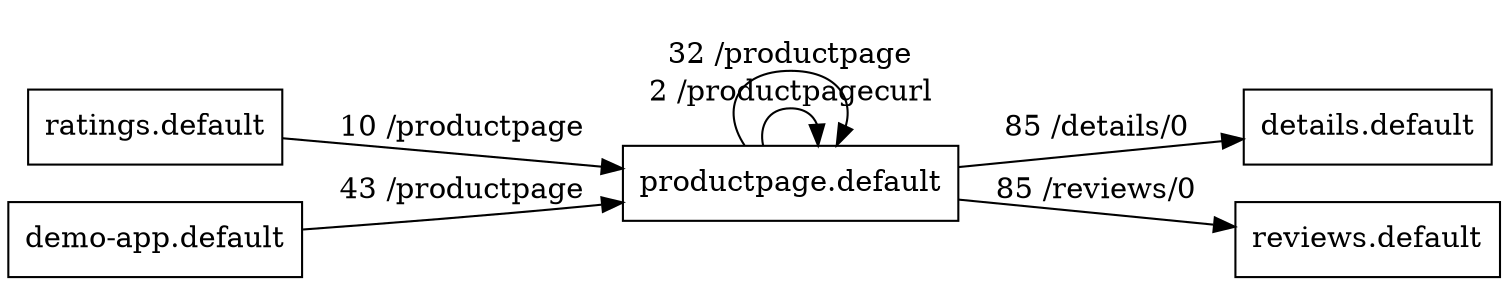 digraph cil_rad {
rankdir = LR;
node [shape=box];
"ratings.default"  -> "productpage.default" [ label = "10 /productpage" ];
"productpage.default"  -> "details.default" [ label = "85 /details/0" ];
"productpage.default"  -> "reviews.default" [ label = "85 /reviews/0" ];
"productpage.default"  -> "productpage.default" [ label = "2 /productpagecurl" ];
"demo-app.default"  -> "productpage.default" [ label = "43 /productpage" ];
"productpage.default"  -> "productpage.default" [ label = "32 /productpage" ];
}
